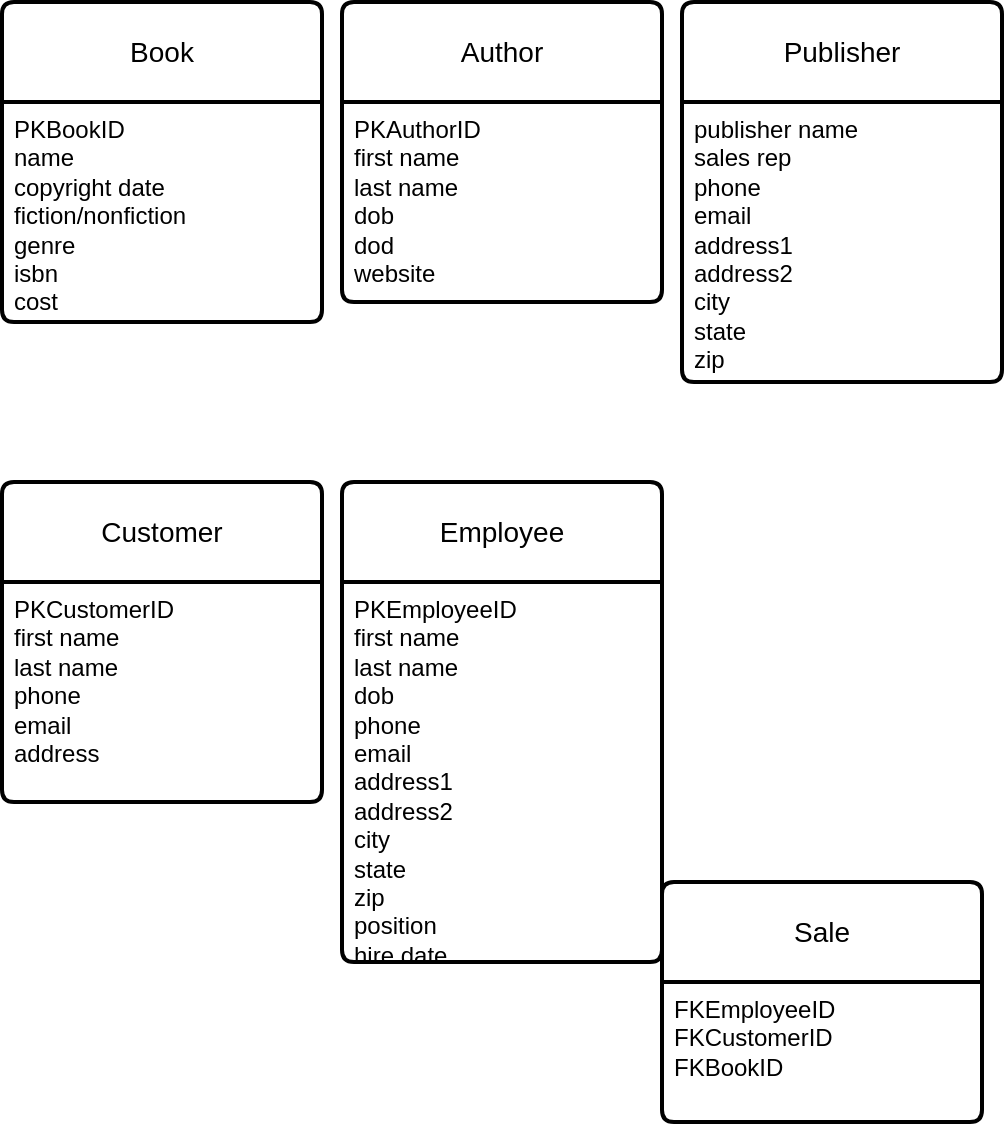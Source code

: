 <mxfile version="22.1.7" type="github">
  <diagram name="Page-1" id="A_HD9lwuAhTRiuJ7cO_i">
    <mxGraphModel dx="555" dy="965" grid="1" gridSize="10" guides="1" tooltips="1" connect="1" arrows="1" fold="1" page="1" pageScale="1" pageWidth="850" pageHeight="1100" math="0" shadow="0">
      <root>
        <mxCell id="0" />
        <mxCell id="1" parent="0" />
        <mxCell id="RC6095rLdkZel_2V-MSr-1" value="Book" style="swimlane;childLayout=stackLayout;horizontal=1;startSize=50;horizontalStack=0;rounded=1;fontSize=14;fontStyle=0;strokeWidth=2;resizeParent=0;resizeLast=1;shadow=0;dashed=0;align=center;arcSize=4;whiteSpace=wrap;html=1;" parent="1" vertex="1">
          <mxGeometry x="200" y="240" width="160" height="160" as="geometry" />
        </mxCell>
        <mxCell id="RC6095rLdkZel_2V-MSr-2" value="PKBookID&lt;br&gt;name&lt;br&gt;copyright date&lt;br&gt;fiction/nonfiction&lt;br&gt;genre&lt;br&gt;isbn&lt;br&gt;cost" style="align=left;strokeColor=none;fillColor=none;spacingLeft=4;fontSize=12;verticalAlign=top;resizable=0;rotatable=0;part=1;html=1;" parent="RC6095rLdkZel_2V-MSr-1" vertex="1">
          <mxGeometry y="50" width="160" height="110" as="geometry" />
        </mxCell>
        <mxCell id="RC6095rLdkZel_2V-MSr-3" value="Author" style="swimlane;childLayout=stackLayout;horizontal=1;startSize=50;horizontalStack=0;rounded=1;fontSize=14;fontStyle=0;strokeWidth=2;resizeParent=0;resizeLast=1;shadow=0;dashed=0;align=center;arcSize=4;whiteSpace=wrap;html=1;" parent="1" vertex="1">
          <mxGeometry x="370" y="240" width="160" height="150" as="geometry" />
        </mxCell>
        <mxCell id="RC6095rLdkZel_2V-MSr-4" value="PKAuthorID&lt;br&gt;first name&lt;br&gt;last name&lt;br&gt;dob&lt;br&gt;dod&lt;br&gt;website" style="align=left;strokeColor=none;fillColor=none;spacingLeft=4;fontSize=12;verticalAlign=top;resizable=0;rotatable=0;part=1;html=1;" parent="RC6095rLdkZel_2V-MSr-3" vertex="1">
          <mxGeometry y="50" width="160" height="100" as="geometry" />
        </mxCell>
        <mxCell id="RC6095rLdkZel_2V-MSr-5" value="Publisher" style="swimlane;childLayout=stackLayout;horizontal=1;startSize=50;horizontalStack=0;rounded=1;fontSize=14;fontStyle=0;strokeWidth=2;resizeParent=0;resizeLast=1;shadow=0;dashed=0;align=center;arcSize=4;whiteSpace=wrap;html=1;" parent="1" vertex="1">
          <mxGeometry x="540" y="240" width="160" height="190" as="geometry" />
        </mxCell>
        <mxCell id="RC6095rLdkZel_2V-MSr-6" value="publisher name&lt;br&gt;sales rep&lt;br&gt;phone&lt;br&gt;email&lt;br&gt;address1&lt;br&gt;address2&lt;br&gt;city&lt;br&gt;state&lt;br&gt;zip" style="align=left;strokeColor=none;fillColor=none;spacingLeft=4;fontSize=12;verticalAlign=top;resizable=0;rotatable=0;part=1;html=1;" parent="RC6095rLdkZel_2V-MSr-5" vertex="1">
          <mxGeometry y="50" width="160" height="140" as="geometry" />
        </mxCell>
        <mxCell id="RC6095rLdkZel_2V-MSr-7" value="Customer" style="swimlane;childLayout=stackLayout;horizontal=1;startSize=50;horizontalStack=0;rounded=1;fontSize=14;fontStyle=0;strokeWidth=2;resizeParent=0;resizeLast=1;shadow=0;dashed=0;align=center;arcSize=4;whiteSpace=wrap;html=1;" parent="1" vertex="1">
          <mxGeometry x="200" y="480" width="160" height="160" as="geometry" />
        </mxCell>
        <mxCell id="RC6095rLdkZel_2V-MSr-8" value="PKCustomerID&lt;br&gt;first name&lt;br&gt;last name&lt;br&gt;phone&lt;br&gt;email&lt;br&gt;address" style="align=left;strokeColor=none;fillColor=none;spacingLeft=4;fontSize=12;verticalAlign=top;resizable=0;rotatable=0;part=1;html=1;" parent="RC6095rLdkZel_2V-MSr-7" vertex="1">
          <mxGeometry y="50" width="160" height="110" as="geometry" />
        </mxCell>
        <mxCell id="RC6095rLdkZel_2V-MSr-9" value="Employee" style="swimlane;childLayout=stackLayout;horizontal=1;startSize=50;horizontalStack=0;rounded=1;fontSize=14;fontStyle=0;strokeWidth=2;resizeParent=0;resizeLast=1;shadow=0;dashed=0;align=center;arcSize=4;whiteSpace=wrap;html=1;" parent="1" vertex="1">
          <mxGeometry x="370" y="480" width="160" height="240" as="geometry" />
        </mxCell>
        <mxCell id="RC6095rLdkZel_2V-MSr-10" value="PKEmployeeID&lt;br&gt;first name&lt;br&gt;last name&lt;br&gt;dob&lt;br&gt;phone&lt;br&gt;email&lt;br&gt;address1&lt;br&gt;address2&lt;br&gt;city&lt;br&gt;state&lt;br&gt;zip&lt;br&gt;position&lt;br&gt;hire date" style="align=left;strokeColor=none;fillColor=none;spacingLeft=4;fontSize=12;verticalAlign=top;resizable=0;rotatable=0;part=1;html=1;" parent="RC6095rLdkZel_2V-MSr-9" vertex="1">
          <mxGeometry y="50" width="160" height="190" as="geometry" />
        </mxCell>
        <mxCell id="RC6095rLdkZel_2V-MSr-11" value="Sale" style="swimlane;childLayout=stackLayout;horizontal=1;startSize=50;horizontalStack=0;rounded=1;fontSize=14;fontStyle=0;strokeWidth=2;resizeParent=0;resizeLast=1;shadow=0;dashed=0;align=center;arcSize=4;whiteSpace=wrap;html=1;" parent="1" vertex="1">
          <mxGeometry x="530" y="680" width="160" height="120" as="geometry" />
        </mxCell>
        <mxCell id="RC6095rLdkZel_2V-MSr-12" value="FKEmployeeID&lt;br&gt;FKCustomerID&lt;br&gt;FKBookID" style="align=left;strokeColor=none;fillColor=none;spacingLeft=4;fontSize=12;verticalAlign=top;resizable=0;rotatable=0;part=1;html=1;" parent="RC6095rLdkZel_2V-MSr-11" vertex="1">
          <mxGeometry y="50" width="160" height="70" as="geometry" />
        </mxCell>
      </root>
    </mxGraphModel>
  </diagram>
</mxfile>
